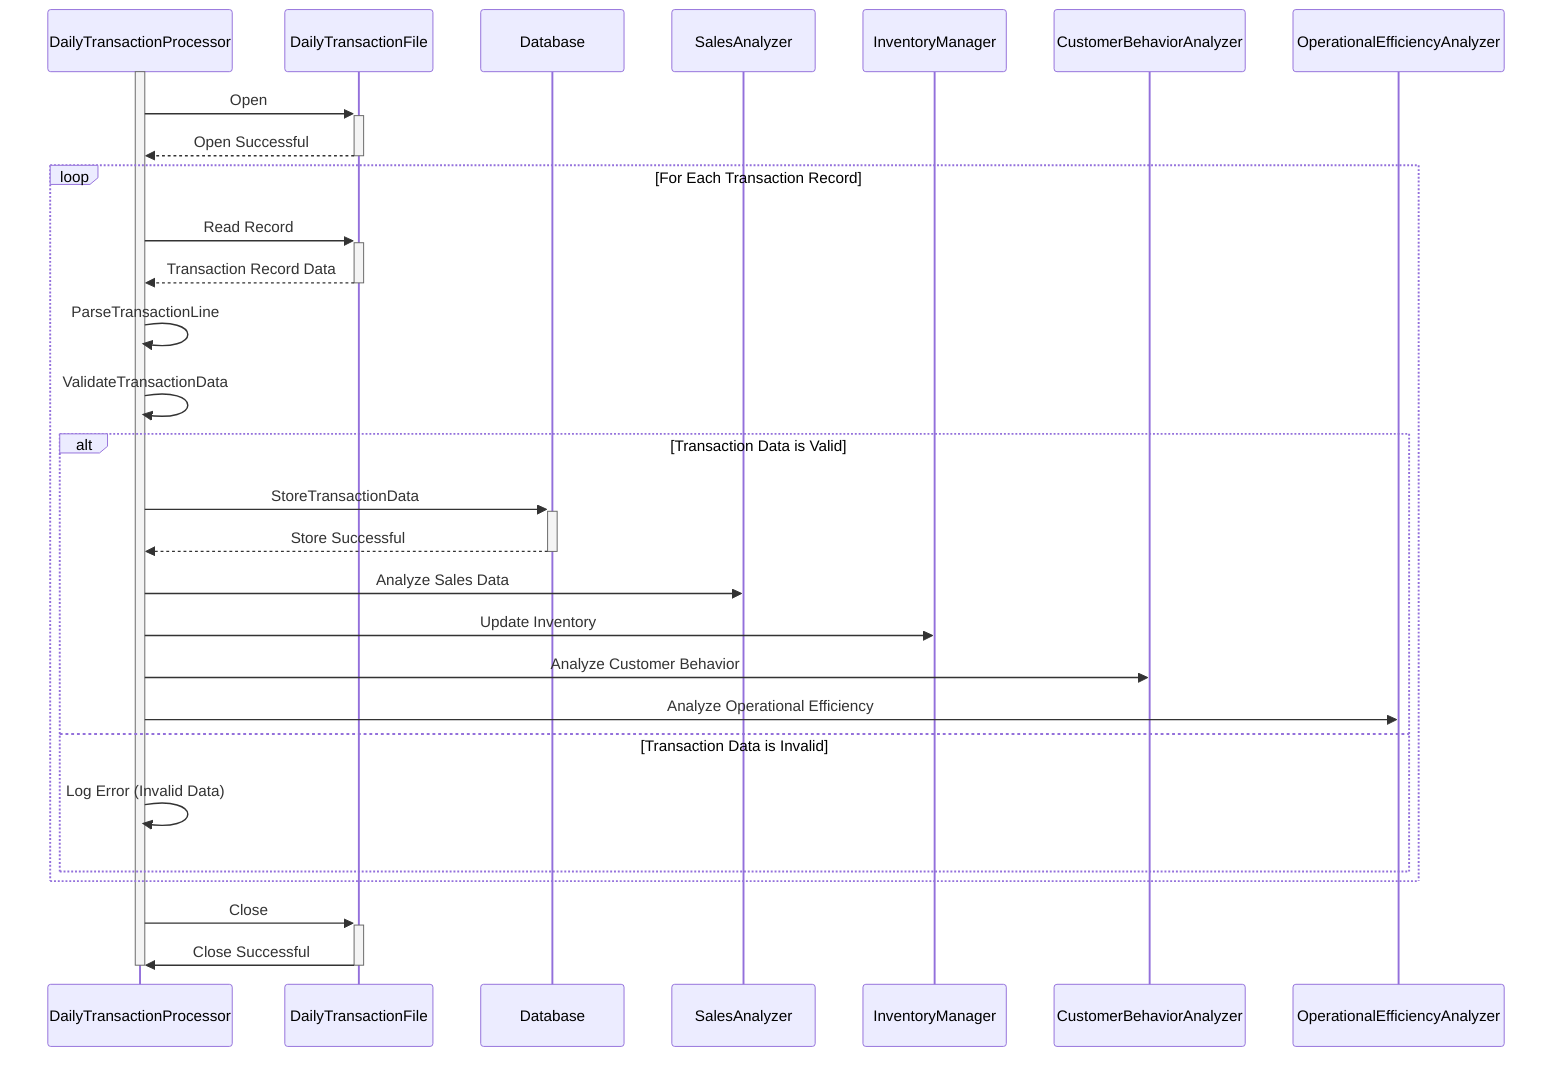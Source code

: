 sequenceDiagram
  %% Indicates the Participants involved in the process
  participant DailyTransactionProcessor
  participant DailyTransactionFile
  participant Database
  participant SalesAnalyzer
  participant InventoryManager
  participant CustomerBehaviorAnalyzer
  participant OperationalEfficiencyAnalyzer

  activate DailyTransactionProcessor
  DailyTransactionProcessor->>+DailyTransactionFile: Open
  DailyTransactionFile-->>-DailyTransactionProcessor: Open Successful

  loop For Each Transaction Record
    DailyTransactionProcessor->>+DailyTransactionFile: Read Record
    DailyTransactionFile-->>-DailyTransactionProcessor: Transaction Record Data
    DailyTransactionProcessor->>DailyTransactionProcessor: ParseTransactionLine
    DailyTransactionProcessor->>DailyTransactionProcessor: ValidateTransactionData
    alt Transaction Data is Valid
      DailyTransactionProcessor->>+Database: StoreTransactionData
      Database-->>-DailyTransactionProcessor: Store Successful
      DailyTransactionProcessor->>SalesAnalyzer: Analyze Sales Data
      DailyTransactionProcessor->>InventoryManager: Update Inventory
      DailyTransactionProcessor->>CustomerBehaviorAnalyzer: Analyze Customer Behavior
      DailyTransactionProcessor->>OperationalEfficiencyAnalyzer: Analyze Operational Efficiency
    else Transaction Data is Invalid
      DailyTransactionProcessor->>DailyTransactionProcessor: Log Error (Invalid Data)
    end
  end

  DailyTransactionProcessor->>+DailyTransactionFile: Close
  DailyTransactionFile->>-DailyTransactionProcessor: Close Successful
  deactivate DailyTransactionProcessor